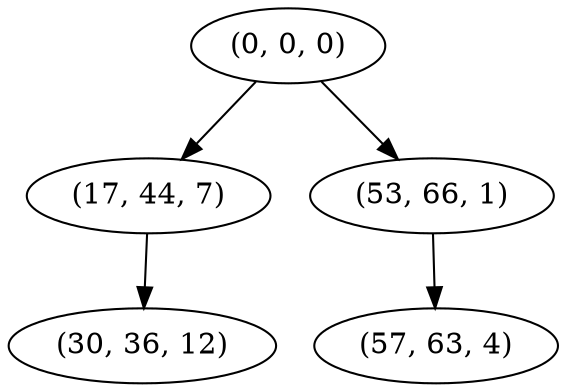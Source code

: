 digraph tree {
    "(0, 0, 0)";
    "(17, 44, 7)";
    "(30, 36, 12)";
    "(53, 66, 1)";
    "(57, 63, 4)";
    "(0, 0, 0)" -> "(17, 44, 7)";
    "(0, 0, 0)" -> "(53, 66, 1)";
    "(17, 44, 7)" -> "(30, 36, 12)";
    "(53, 66, 1)" -> "(57, 63, 4)";
}
